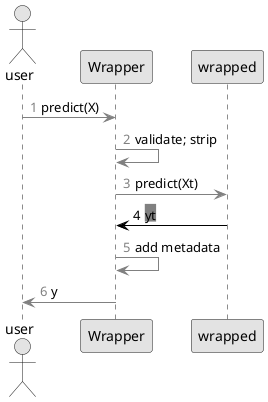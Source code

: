 @startuml

skinparam monochrome true
skinparam shadowing false

actor user
participant Wrapper
participant wrapped

autonumber 1 "<font color=grey>"
user -[#grey]> Wrapper: <back:white>predict(X)</back>
autonumber 2 "<font color=grey>"
Wrapper -[#grey]> Wrapper: <back:white>validate; strip</back>
autonumber 3 "<font color=grey>"
Wrapper -[#grey]> wrapped: <back:white>predict(Xt)</back>
autonumber 4 "<font color=black>"
wrapped -[#black]> Wrapper: <back:grey>yt</back>
autonumber 5 "<font color=grey>"
Wrapper -[#grey]> Wrapper: <back:white>add metadata</back>
autonumber 6 "<font color=grey>"
Wrapper -[#grey]> user: <back:white>y</back>

@enduml